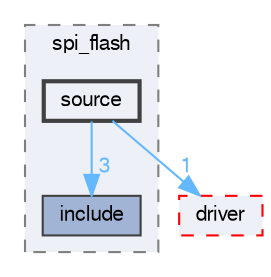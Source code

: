 digraph "source"
{
 // LATEX_PDF_SIZE
  bgcolor="transparent";
  edge [fontname=FreeSans,fontsize=10,labelfontname=FreeSans,labelfontsize=10];
  node [fontname=FreeSans,fontsize=10,shape=box,height=0.2,width=0.4];
  compound=true
  subgraph clusterdir_4b228a8631b5453b5e6ef3f3a5e8d2ea {
    graph [ bgcolor="#edf0f7", pencolor="grey50", label="spi_flash", fontname=FreeSans,fontsize=10 style="filled,dashed", URL="dir_4b228a8631b5453b5e6ef3f3a5e8d2ea.html",tooltip=""]
  dir_6716bfd3868ccf18c1c35b443bda54a0 [label="include", fillcolor="#a2b4d6", color="grey25", style="filled", URL="dir_6716bfd3868ccf18c1c35b443bda54a0.html",tooltip=""];
  dir_6a340ac93816ad19e3fdf6adb58383c2 [label="source", fillcolor="#edf0f7", color="grey25", style="filled,bold", URL="dir_6a340ac93816ad19e3fdf6adb58383c2.html",tooltip=""];
  }
  dir_9b6dbb6cd054ba0563484820ff376c43 [label="driver", fillcolor="#edf0f7", color="red", style="filled,dashed", URL="dir_9b6dbb6cd054ba0563484820ff376c43.html",tooltip=""];
  dir_6a340ac93816ad19e3fdf6adb58383c2->dir_6716bfd3868ccf18c1c35b443bda54a0 [headlabel="3", labeldistance=1.5 headhref="dir_000056_000027.html" color="steelblue1" fontcolor="steelblue1"];
  dir_6a340ac93816ad19e3fdf6adb58383c2->dir_9b6dbb6cd054ba0563484820ff376c43 [headlabel="1", labeldistance=1.5 headhref="dir_000056_000013.html" color="steelblue1" fontcolor="steelblue1"];
}
